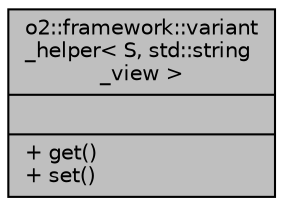 digraph "o2::framework::variant_helper&lt; S, std::string_view &gt;"
{
 // INTERACTIVE_SVG=YES
  bgcolor="transparent";
  edge [fontname="Helvetica",fontsize="10",labelfontname="Helvetica",labelfontsize="10"];
  node [fontname="Helvetica",fontsize="10",shape=record];
  Node1 [label="{o2::framework::variant\l_helper\< S, std::string\l_view \>\n||+ get()\l+ set()\l}",height=0.2,width=0.4,color="black", fillcolor="grey75", style="filled", fontcolor="black"];
}
